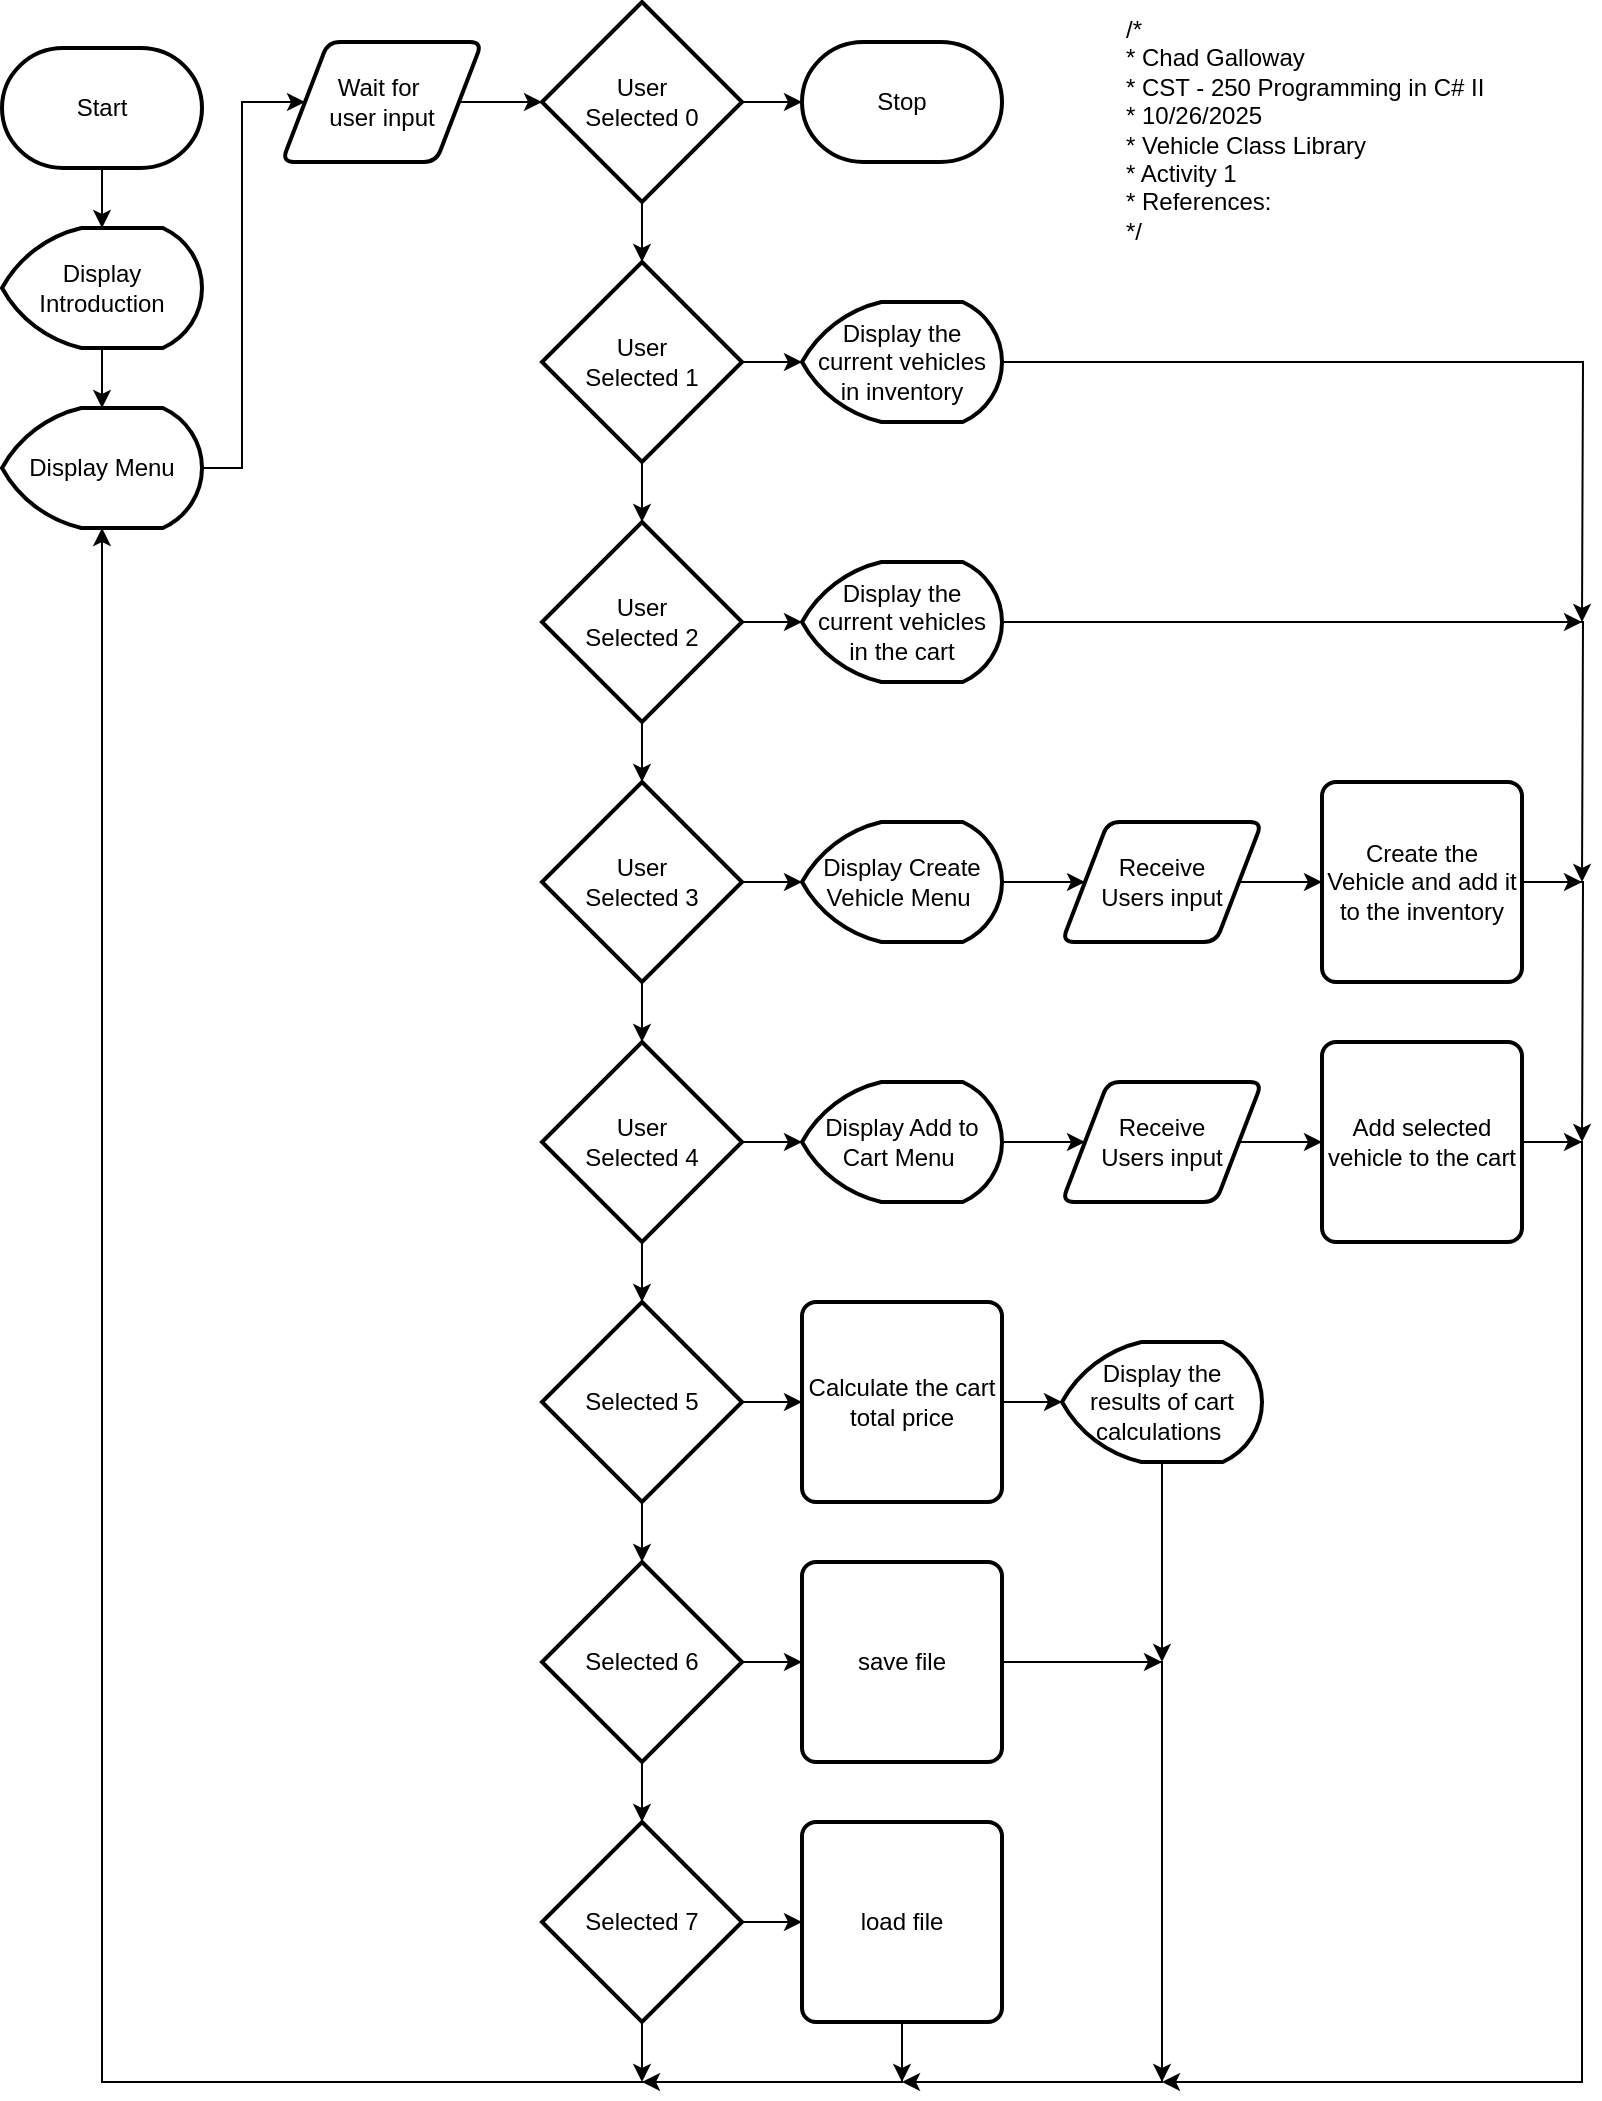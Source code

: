 <mxfile version="28.2.8">
  <diagram id="9Ee042pRYzr10-zepNjb" name="Page-1">
    <mxGraphModel dx="1426" dy="743" grid="1" gridSize="10" guides="1" tooltips="1" connect="1" arrows="1" fold="1" page="1" pageScale="1" pageWidth="850" pageHeight="1100" math="0" shadow="0">
      <root>
        <mxCell id="0" />
        <mxCell id="1" parent="0" />
        <mxCell id="4n1HNu-v_c5PCeEHcLF9-17" value="" style="edgeStyle=orthogonalEdgeStyle;rounded=0;orthogonalLoop=1;jettySize=auto;html=1;" edge="1" parent="1" source="4n1HNu-v_c5PCeEHcLF9-1" target="4n1HNu-v_c5PCeEHcLF9-2">
          <mxGeometry relative="1" as="geometry" />
        </mxCell>
        <mxCell id="4n1HNu-v_c5PCeEHcLF9-1" value="Start" style="strokeWidth=2;html=1;shape=mxgraph.flowchart.terminator;whiteSpace=wrap;" vertex="1" parent="1">
          <mxGeometry x="30" y="53" width="100" height="60" as="geometry" />
        </mxCell>
        <mxCell id="4n1HNu-v_c5PCeEHcLF9-29" value="" style="edgeStyle=orthogonalEdgeStyle;rounded=0;orthogonalLoop=1;jettySize=auto;html=1;" edge="1" parent="1" source="4n1HNu-v_c5PCeEHcLF9-2" target="4n1HNu-v_c5PCeEHcLF9-28">
          <mxGeometry relative="1" as="geometry" />
        </mxCell>
        <mxCell id="4n1HNu-v_c5PCeEHcLF9-2" value="Display Introduction" style="strokeWidth=2;html=1;shape=mxgraph.flowchart.display;whiteSpace=wrap;" vertex="1" parent="1">
          <mxGeometry x="30" y="143" width="100" height="60" as="geometry" />
        </mxCell>
        <mxCell id="4n1HNu-v_c5PCeEHcLF9-20" value="" style="edgeStyle=orthogonalEdgeStyle;rounded=0;orthogonalLoop=1;jettySize=auto;html=1;" edge="1" parent="1" source="4n1HNu-v_c5PCeEHcLF9-3" target="4n1HNu-v_c5PCeEHcLF9-5">
          <mxGeometry relative="1" as="geometry" />
        </mxCell>
        <mxCell id="4n1HNu-v_c5PCeEHcLF9-21" value="" style="edgeStyle=orthogonalEdgeStyle;rounded=0;orthogonalLoop=1;jettySize=auto;html=1;" edge="1" parent="1" source="4n1HNu-v_c5PCeEHcLF9-3" target="4n1HNu-v_c5PCeEHcLF9-7">
          <mxGeometry relative="1" as="geometry" />
        </mxCell>
        <mxCell id="4n1HNu-v_c5PCeEHcLF9-3" value="User&lt;div&gt;Selected 0&lt;/div&gt;" style="strokeWidth=2;html=1;shape=mxgraph.flowchart.decision;whiteSpace=wrap;" vertex="1" parent="1">
          <mxGeometry x="300" y="30" width="100" height="100" as="geometry" />
        </mxCell>
        <mxCell id="4n1HNu-v_c5PCeEHcLF9-5" value="Stop" style="strokeWidth=2;html=1;shape=mxgraph.flowchart.terminator;whiteSpace=wrap;" vertex="1" parent="1">
          <mxGeometry x="430" y="50" width="100" height="60" as="geometry" />
        </mxCell>
        <mxCell id="4n1HNu-v_c5PCeEHcLF9-22" value="" style="edgeStyle=orthogonalEdgeStyle;rounded=0;orthogonalLoop=1;jettySize=auto;html=1;" edge="1" parent="1" source="4n1HNu-v_c5PCeEHcLF9-7" target="4n1HNu-v_c5PCeEHcLF9-8">
          <mxGeometry relative="1" as="geometry" />
        </mxCell>
        <mxCell id="4n1HNu-v_c5PCeEHcLF9-68" value="" style="edgeStyle=orthogonalEdgeStyle;rounded=0;orthogonalLoop=1;jettySize=auto;html=1;" edge="1" parent="1" source="4n1HNu-v_c5PCeEHcLF9-7" target="4n1HNu-v_c5PCeEHcLF9-48">
          <mxGeometry relative="1" as="geometry" />
        </mxCell>
        <mxCell id="4n1HNu-v_c5PCeEHcLF9-7" value="User&lt;div&gt;Selected 1&lt;/div&gt;" style="strokeWidth=2;html=1;shape=mxgraph.flowchart.decision;whiteSpace=wrap;" vertex="1" parent="1">
          <mxGeometry x="300" y="160" width="100" height="100" as="geometry" />
        </mxCell>
        <mxCell id="4n1HNu-v_c5PCeEHcLF9-23" value="" style="edgeStyle=orthogonalEdgeStyle;rounded=0;orthogonalLoop=1;jettySize=auto;html=1;" edge="1" parent="1" source="4n1HNu-v_c5PCeEHcLF9-8" target="4n1HNu-v_c5PCeEHcLF9-10">
          <mxGeometry relative="1" as="geometry" />
        </mxCell>
        <mxCell id="4n1HNu-v_c5PCeEHcLF9-67" value="" style="edgeStyle=orthogonalEdgeStyle;rounded=0;orthogonalLoop=1;jettySize=auto;html=1;" edge="1" parent="1" source="4n1HNu-v_c5PCeEHcLF9-8" target="4n1HNu-v_c5PCeEHcLF9-49">
          <mxGeometry relative="1" as="geometry" />
        </mxCell>
        <mxCell id="4n1HNu-v_c5PCeEHcLF9-8" value="User&lt;div&gt;Selected 2&lt;/div&gt;" style="strokeWidth=2;html=1;shape=mxgraph.flowchart.decision;whiteSpace=wrap;" vertex="1" parent="1">
          <mxGeometry x="300" y="290" width="100" height="100" as="geometry" />
        </mxCell>
        <mxCell id="4n1HNu-v_c5PCeEHcLF9-24" value="" style="edgeStyle=orthogonalEdgeStyle;rounded=0;orthogonalLoop=1;jettySize=auto;html=1;" edge="1" parent="1" source="4n1HNu-v_c5PCeEHcLF9-10" target="4n1HNu-v_c5PCeEHcLF9-11">
          <mxGeometry relative="1" as="geometry" />
        </mxCell>
        <mxCell id="4n1HNu-v_c5PCeEHcLF9-64" value="" style="edgeStyle=orthogonalEdgeStyle;rounded=0;orthogonalLoop=1;jettySize=auto;html=1;" edge="1" parent="1" source="4n1HNu-v_c5PCeEHcLF9-10" target="4n1HNu-v_c5PCeEHcLF9-51">
          <mxGeometry relative="1" as="geometry" />
        </mxCell>
        <mxCell id="4n1HNu-v_c5PCeEHcLF9-10" value="User&lt;div&gt;Selected 3&lt;/div&gt;" style="strokeWidth=2;html=1;shape=mxgraph.flowchart.decision;whiteSpace=wrap;" vertex="1" parent="1">
          <mxGeometry x="300" y="420" width="100" height="100" as="geometry" />
        </mxCell>
        <mxCell id="4n1HNu-v_c5PCeEHcLF9-25" value="" style="edgeStyle=orthogonalEdgeStyle;rounded=0;orthogonalLoop=1;jettySize=auto;html=1;" edge="1" parent="1" source="4n1HNu-v_c5PCeEHcLF9-11" target="4n1HNu-v_c5PCeEHcLF9-13">
          <mxGeometry relative="1" as="geometry" />
        </mxCell>
        <mxCell id="4n1HNu-v_c5PCeEHcLF9-61" value="" style="edgeStyle=orthogonalEdgeStyle;rounded=0;orthogonalLoop=1;jettySize=auto;html=1;" edge="1" parent="1" source="4n1HNu-v_c5PCeEHcLF9-11" target="4n1HNu-v_c5PCeEHcLF9-55">
          <mxGeometry relative="1" as="geometry" />
        </mxCell>
        <mxCell id="4n1HNu-v_c5PCeEHcLF9-11" value="User&lt;div&gt;Selected 4&lt;/div&gt;" style="strokeWidth=2;html=1;shape=mxgraph.flowchart.decision;whiteSpace=wrap;" vertex="1" parent="1">
          <mxGeometry x="300" y="550" width="100" height="100" as="geometry" />
        </mxCell>
        <mxCell id="4n1HNu-v_c5PCeEHcLF9-19" value="" style="edgeStyle=orthogonalEdgeStyle;rounded=0;orthogonalLoop=1;jettySize=auto;html=1;" edge="1" parent="1" source="4n1HNu-v_c5PCeEHcLF9-12" target="4n1HNu-v_c5PCeEHcLF9-3">
          <mxGeometry relative="1" as="geometry" />
        </mxCell>
        <mxCell id="4n1HNu-v_c5PCeEHcLF9-12" value="Wait for&amp;nbsp;&lt;div&gt;user input&lt;/div&gt;" style="shape=parallelogram;html=1;strokeWidth=2;perimeter=parallelogramPerimeter;whiteSpace=wrap;rounded=1;arcSize=12;size=0.23;" vertex="1" parent="1">
          <mxGeometry x="170" y="50" width="100" height="60" as="geometry" />
        </mxCell>
        <mxCell id="4n1HNu-v_c5PCeEHcLF9-26" value="" style="edgeStyle=orthogonalEdgeStyle;rounded=0;orthogonalLoop=1;jettySize=auto;html=1;" edge="1" parent="1" source="4n1HNu-v_c5PCeEHcLF9-13" target="4n1HNu-v_c5PCeEHcLF9-14">
          <mxGeometry relative="1" as="geometry" />
        </mxCell>
        <mxCell id="4n1HNu-v_c5PCeEHcLF9-45" value="" style="edgeStyle=orthogonalEdgeStyle;rounded=0;orthogonalLoop=1;jettySize=auto;html=1;" edge="1" parent="1" source="4n1HNu-v_c5PCeEHcLF9-13" target="4n1HNu-v_c5PCeEHcLF9-37">
          <mxGeometry relative="1" as="geometry" />
        </mxCell>
        <mxCell id="4n1HNu-v_c5PCeEHcLF9-13" value="Selected 5" style="strokeWidth=2;html=1;shape=mxgraph.flowchart.decision;whiteSpace=wrap;" vertex="1" parent="1">
          <mxGeometry x="300" y="680" width="100" height="100" as="geometry" />
        </mxCell>
        <mxCell id="4n1HNu-v_c5PCeEHcLF9-27" value="" style="edgeStyle=orthogonalEdgeStyle;rounded=0;orthogonalLoop=1;jettySize=auto;html=1;" edge="1" parent="1" source="4n1HNu-v_c5PCeEHcLF9-14" target="4n1HNu-v_c5PCeEHcLF9-15">
          <mxGeometry relative="1" as="geometry" />
        </mxCell>
        <mxCell id="4n1HNu-v_c5PCeEHcLF9-44" value="" style="edgeStyle=orthogonalEdgeStyle;rounded=0;orthogonalLoop=1;jettySize=auto;html=1;" edge="1" parent="1" source="4n1HNu-v_c5PCeEHcLF9-14" target="4n1HNu-v_c5PCeEHcLF9-38">
          <mxGeometry relative="1" as="geometry" />
        </mxCell>
        <mxCell id="4n1HNu-v_c5PCeEHcLF9-14" value="Selected 6" style="strokeWidth=2;html=1;shape=mxgraph.flowchart.decision;whiteSpace=wrap;" vertex="1" parent="1">
          <mxGeometry x="300" y="810" width="100" height="100" as="geometry" />
        </mxCell>
        <mxCell id="4n1HNu-v_c5PCeEHcLF9-32" style="edgeStyle=orthogonalEdgeStyle;rounded=0;orthogonalLoop=1;jettySize=auto;html=1;exitX=0.5;exitY=1;exitDx=0;exitDy=0;exitPerimeter=0;" edge="1" parent="1" source="4n1HNu-v_c5PCeEHcLF9-15">
          <mxGeometry relative="1" as="geometry">
            <mxPoint x="350" y="1070" as="targetPoint" />
          </mxGeometry>
        </mxCell>
        <mxCell id="4n1HNu-v_c5PCeEHcLF9-42" value="" style="edgeStyle=orthogonalEdgeStyle;rounded=0;orthogonalLoop=1;jettySize=auto;html=1;" edge="1" parent="1" source="4n1HNu-v_c5PCeEHcLF9-15" target="4n1HNu-v_c5PCeEHcLF9-39">
          <mxGeometry relative="1" as="geometry" />
        </mxCell>
        <mxCell id="4n1HNu-v_c5PCeEHcLF9-15" value="Selected 7" style="strokeWidth=2;html=1;shape=mxgraph.flowchart.decision;whiteSpace=wrap;" vertex="1" parent="1">
          <mxGeometry x="300" y="940" width="100" height="100" as="geometry" />
        </mxCell>
        <mxCell id="4n1HNu-v_c5PCeEHcLF9-30" style="edgeStyle=orthogonalEdgeStyle;rounded=0;orthogonalLoop=1;jettySize=auto;html=1;exitX=1;exitY=0.5;exitDx=0;exitDy=0;exitPerimeter=0;" edge="1" parent="1" source="4n1HNu-v_c5PCeEHcLF9-28" target="4n1HNu-v_c5PCeEHcLF9-12">
          <mxGeometry relative="1" as="geometry">
            <mxPoint x="150" y="70" as="targetPoint" />
            <Array as="points">
              <mxPoint x="150" y="263" />
              <mxPoint x="150" y="80" />
            </Array>
          </mxGeometry>
        </mxCell>
        <mxCell id="4n1HNu-v_c5PCeEHcLF9-28" value="Display Menu" style="strokeWidth=2;html=1;shape=mxgraph.flowchart.display;whiteSpace=wrap;" vertex="1" parent="1">
          <mxGeometry x="30" y="233" width="100" height="60" as="geometry" />
        </mxCell>
        <mxCell id="4n1HNu-v_c5PCeEHcLF9-71" style="edgeStyle=orthogonalEdgeStyle;rounded=0;orthogonalLoop=1;jettySize=auto;html=1;exitX=1;exitY=0.5;exitDx=0;exitDy=0;" edge="1" parent="1" source="4n1HNu-v_c5PCeEHcLF9-35">
          <mxGeometry relative="1" as="geometry">
            <mxPoint x="820" y="600" as="targetPoint" />
          </mxGeometry>
        </mxCell>
        <mxCell id="4n1HNu-v_c5PCeEHcLF9-73" style="edgeStyle=orthogonalEdgeStyle;rounded=0;orthogonalLoop=1;jettySize=auto;html=1;exitX=1;exitY=0.5;exitDx=0;exitDy=0;" edge="1" parent="1" source="4n1HNu-v_c5PCeEHcLF9-35">
          <mxGeometry relative="1" as="geometry">
            <mxPoint x="820" y="470" as="targetPoint" />
          </mxGeometry>
        </mxCell>
        <mxCell id="4n1HNu-v_c5PCeEHcLF9-35" value="Create the Vehicle and add it to the inventory" style="rounded=1;whiteSpace=wrap;html=1;absoluteArcSize=1;arcSize=14;strokeWidth=2;" vertex="1" parent="1">
          <mxGeometry x="690" y="420" width="100" height="100" as="geometry" />
        </mxCell>
        <mxCell id="4n1HNu-v_c5PCeEHcLF9-60" value="" style="edgeStyle=orthogonalEdgeStyle;rounded=0;orthogonalLoop=1;jettySize=auto;html=1;" edge="1" parent="1" source="4n1HNu-v_c5PCeEHcLF9-37" target="4n1HNu-v_c5PCeEHcLF9-56">
          <mxGeometry relative="1" as="geometry" />
        </mxCell>
        <mxCell id="4n1HNu-v_c5PCeEHcLF9-37" value="Calculate the cart total price" style="rounded=1;whiteSpace=wrap;html=1;absoluteArcSize=1;arcSize=14;strokeWidth=2;" vertex="1" parent="1">
          <mxGeometry x="430" y="680" width="100" height="100" as="geometry" />
        </mxCell>
        <mxCell id="4n1HNu-v_c5PCeEHcLF9-57" style="edgeStyle=orthogonalEdgeStyle;rounded=0;orthogonalLoop=1;jettySize=auto;html=1;exitX=1;exitY=0.5;exitDx=0;exitDy=0;" edge="1" parent="1" source="4n1HNu-v_c5PCeEHcLF9-38">
          <mxGeometry relative="1" as="geometry">
            <mxPoint x="480" y="1070" as="targetPoint" />
            <Array as="points">
              <mxPoint x="610" y="860" />
              <mxPoint x="610" y="1070" />
            </Array>
          </mxGeometry>
        </mxCell>
        <mxCell id="4n1HNu-v_c5PCeEHcLF9-59" style="edgeStyle=orthogonalEdgeStyle;rounded=0;orthogonalLoop=1;jettySize=auto;html=1;exitX=1;exitY=0.5;exitDx=0;exitDy=0;" edge="1" parent="1" source="4n1HNu-v_c5PCeEHcLF9-38">
          <mxGeometry relative="1" as="geometry">
            <mxPoint x="610" y="860" as="targetPoint" />
          </mxGeometry>
        </mxCell>
        <mxCell id="4n1HNu-v_c5PCeEHcLF9-38" value="save file" style="rounded=1;whiteSpace=wrap;html=1;absoluteArcSize=1;arcSize=14;strokeWidth=2;" vertex="1" parent="1">
          <mxGeometry x="430" y="810" width="100" height="100" as="geometry" />
        </mxCell>
        <mxCell id="4n1HNu-v_c5PCeEHcLF9-40" style="edgeStyle=orthogonalEdgeStyle;rounded=0;orthogonalLoop=1;jettySize=auto;html=1;exitX=0.5;exitY=1;exitDx=0;exitDy=0;" edge="1" parent="1" source="4n1HNu-v_c5PCeEHcLF9-39">
          <mxGeometry relative="1" as="geometry">
            <mxPoint x="350" y="1070" as="targetPoint" />
            <Array as="points">
              <mxPoint x="480" y="1070" />
              <mxPoint x="410" y="1070" />
            </Array>
          </mxGeometry>
        </mxCell>
        <mxCell id="4n1HNu-v_c5PCeEHcLF9-41" style="edgeStyle=orthogonalEdgeStyle;rounded=0;orthogonalLoop=1;jettySize=auto;html=1;exitX=0.5;exitY=1;exitDx=0;exitDy=0;" edge="1" parent="1" source="4n1HNu-v_c5PCeEHcLF9-39">
          <mxGeometry relative="1" as="geometry">
            <mxPoint x="480" y="1070" as="targetPoint" />
          </mxGeometry>
        </mxCell>
        <mxCell id="4n1HNu-v_c5PCeEHcLF9-39" value="load file" style="rounded=1;whiteSpace=wrap;html=1;absoluteArcSize=1;arcSize=14;strokeWidth=2;" vertex="1" parent="1">
          <mxGeometry x="430" y="940" width="100" height="100" as="geometry" />
        </mxCell>
        <mxCell id="4n1HNu-v_c5PCeEHcLF9-76" style="edgeStyle=orthogonalEdgeStyle;rounded=0;orthogonalLoop=1;jettySize=auto;html=1;exitX=1;exitY=0.5;exitDx=0;exitDy=0;exitPerimeter=0;" edge="1" parent="1" source="4n1HNu-v_c5PCeEHcLF9-48">
          <mxGeometry relative="1" as="geometry">
            <mxPoint x="820" y="340" as="targetPoint" />
          </mxGeometry>
        </mxCell>
        <mxCell id="4n1HNu-v_c5PCeEHcLF9-48" value="Display the current vehicles&lt;div&gt;in inventory&lt;/div&gt;" style="strokeWidth=2;html=1;shape=mxgraph.flowchart.display;whiteSpace=wrap;" vertex="1" parent="1">
          <mxGeometry x="430" y="180" width="100" height="60" as="geometry" />
        </mxCell>
        <mxCell id="4n1HNu-v_c5PCeEHcLF9-74" style="edgeStyle=orthogonalEdgeStyle;rounded=0;orthogonalLoop=1;jettySize=auto;html=1;exitX=1;exitY=0.5;exitDx=0;exitDy=0;exitPerimeter=0;" edge="1" parent="1" source="4n1HNu-v_c5PCeEHcLF9-49">
          <mxGeometry relative="1" as="geometry">
            <mxPoint x="820" y="470" as="targetPoint" />
          </mxGeometry>
        </mxCell>
        <mxCell id="4n1HNu-v_c5PCeEHcLF9-75" style="edgeStyle=orthogonalEdgeStyle;rounded=0;orthogonalLoop=1;jettySize=auto;html=1;exitX=1;exitY=0.5;exitDx=0;exitDy=0;exitPerimeter=0;" edge="1" parent="1" source="4n1HNu-v_c5PCeEHcLF9-49">
          <mxGeometry relative="1" as="geometry">
            <mxPoint x="820" y="340" as="targetPoint" />
          </mxGeometry>
        </mxCell>
        <mxCell id="4n1HNu-v_c5PCeEHcLF9-49" value="Display the current vehicles&lt;div&gt;in the cart&lt;/div&gt;" style="strokeWidth=2;html=1;shape=mxgraph.flowchart.display;whiteSpace=wrap;" vertex="1" parent="1">
          <mxGeometry x="430" y="310" width="100" height="60" as="geometry" />
        </mxCell>
        <mxCell id="4n1HNu-v_c5PCeEHcLF9-66" value="" style="edgeStyle=orthogonalEdgeStyle;rounded=0;orthogonalLoop=1;jettySize=auto;html=1;" edge="1" parent="1" source="4n1HNu-v_c5PCeEHcLF9-50" target="4n1HNu-v_c5PCeEHcLF9-35">
          <mxGeometry relative="1" as="geometry" />
        </mxCell>
        <mxCell id="4n1HNu-v_c5PCeEHcLF9-50" value="Receive&lt;div&gt;Users input&lt;/div&gt;" style="shape=parallelogram;html=1;strokeWidth=2;perimeter=parallelogramPerimeter;whiteSpace=wrap;rounded=1;arcSize=12;size=0.23;" vertex="1" parent="1">
          <mxGeometry x="560" y="440" width="100" height="60" as="geometry" />
        </mxCell>
        <mxCell id="4n1HNu-v_c5PCeEHcLF9-65" value="" style="edgeStyle=orthogonalEdgeStyle;rounded=0;orthogonalLoop=1;jettySize=auto;html=1;" edge="1" parent="1" source="4n1HNu-v_c5PCeEHcLF9-51" target="4n1HNu-v_c5PCeEHcLF9-50">
          <mxGeometry relative="1" as="geometry" />
        </mxCell>
        <mxCell id="4n1HNu-v_c5PCeEHcLF9-51" value="Display Create Vehicle Menu&amp;nbsp;" style="strokeWidth=2;html=1;shape=mxgraph.flowchart.display;whiteSpace=wrap;" vertex="1" parent="1">
          <mxGeometry x="430" y="440" width="100" height="60" as="geometry" />
        </mxCell>
        <mxCell id="4n1HNu-v_c5PCeEHcLF9-52" value="" style="endArrow=classic;html=1;rounded=0;entryX=0.5;entryY=1;entryDx=0;entryDy=0;entryPerimeter=0;" edge="1" parent="1" target="4n1HNu-v_c5PCeEHcLF9-28">
          <mxGeometry width="50" height="50" relative="1" as="geometry">
            <mxPoint x="360" y="1070" as="sourcePoint" />
            <mxPoint x="80" y="560" as="targetPoint" />
            <Array as="points">
              <mxPoint x="80" y="1070" />
            </Array>
          </mxGeometry>
        </mxCell>
        <mxCell id="4n1HNu-v_c5PCeEHcLF9-70" style="edgeStyle=orthogonalEdgeStyle;rounded=0;orthogonalLoop=1;jettySize=auto;html=1;exitX=1;exitY=0.5;exitDx=0;exitDy=0;" edge="1" parent="1" source="4n1HNu-v_c5PCeEHcLF9-53">
          <mxGeometry relative="1" as="geometry">
            <mxPoint x="610" y="1070" as="targetPoint" />
            <Array as="points">
              <mxPoint x="820" y="600" />
              <mxPoint x="820" y="1070" />
            </Array>
          </mxGeometry>
        </mxCell>
        <mxCell id="4n1HNu-v_c5PCeEHcLF9-72" style="edgeStyle=orthogonalEdgeStyle;rounded=0;orthogonalLoop=1;jettySize=auto;html=1;exitX=1;exitY=0.5;exitDx=0;exitDy=0;" edge="1" parent="1" source="4n1HNu-v_c5PCeEHcLF9-53">
          <mxGeometry relative="1" as="geometry">
            <mxPoint x="820" y="600" as="targetPoint" />
          </mxGeometry>
        </mxCell>
        <mxCell id="4n1HNu-v_c5PCeEHcLF9-53" value="Add selected vehicle to the cart" style="rounded=1;whiteSpace=wrap;html=1;absoluteArcSize=1;arcSize=14;strokeWidth=2;" vertex="1" parent="1">
          <mxGeometry x="690" y="550" width="100" height="100" as="geometry" />
        </mxCell>
        <mxCell id="4n1HNu-v_c5PCeEHcLF9-63" value="" style="edgeStyle=orthogonalEdgeStyle;rounded=0;orthogonalLoop=1;jettySize=auto;html=1;" edge="1" parent="1" source="4n1HNu-v_c5PCeEHcLF9-54" target="4n1HNu-v_c5PCeEHcLF9-53">
          <mxGeometry relative="1" as="geometry" />
        </mxCell>
        <mxCell id="4n1HNu-v_c5PCeEHcLF9-54" value="Receive&lt;div&gt;Users input&lt;/div&gt;" style="shape=parallelogram;html=1;strokeWidth=2;perimeter=parallelogramPerimeter;whiteSpace=wrap;rounded=1;arcSize=12;size=0.23;" vertex="1" parent="1">
          <mxGeometry x="560" y="570" width="100" height="60" as="geometry" />
        </mxCell>
        <mxCell id="4n1HNu-v_c5PCeEHcLF9-62" value="" style="edgeStyle=orthogonalEdgeStyle;rounded=0;orthogonalLoop=1;jettySize=auto;html=1;" edge="1" parent="1" source="4n1HNu-v_c5PCeEHcLF9-55" target="4n1HNu-v_c5PCeEHcLF9-54">
          <mxGeometry relative="1" as="geometry" />
        </mxCell>
        <mxCell id="4n1HNu-v_c5PCeEHcLF9-55" value="Display Add to Cart Menu&amp;nbsp;" style="strokeWidth=2;html=1;shape=mxgraph.flowchart.display;whiteSpace=wrap;" vertex="1" parent="1">
          <mxGeometry x="430" y="570" width="100" height="60" as="geometry" />
        </mxCell>
        <mxCell id="4n1HNu-v_c5PCeEHcLF9-58" style="edgeStyle=orthogonalEdgeStyle;rounded=0;orthogonalLoop=1;jettySize=auto;html=1;exitX=0.5;exitY=1;exitDx=0;exitDy=0;exitPerimeter=0;" edge="1" parent="1" source="4n1HNu-v_c5PCeEHcLF9-56">
          <mxGeometry relative="1" as="geometry">
            <mxPoint x="610" y="860" as="targetPoint" />
          </mxGeometry>
        </mxCell>
        <mxCell id="4n1HNu-v_c5PCeEHcLF9-56" value="Display the results of cart calculations&amp;nbsp;" style="strokeWidth=2;html=1;shape=mxgraph.flowchart.display;whiteSpace=wrap;" vertex="1" parent="1">
          <mxGeometry x="560" y="700" width="100" height="60" as="geometry" />
        </mxCell>
        <mxCell id="4n1HNu-v_c5PCeEHcLF9-79" value="" style="endArrow=classic;html=1;rounded=0;" edge="1" parent="1">
          <mxGeometry width="50" height="50" relative="1" as="geometry">
            <mxPoint x="610" y="860" as="sourcePoint" />
            <mxPoint x="610" y="1070" as="targetPoint" />
          </mxGeometry>
        </mxCell>
        <mxCell id="4n1HNu-v_c5PCeEHcLF9-80" value="/*&#xa; * Chad Galloway&#xa; * CST - 250 Programming in C# II&#xa; * 10/26/2025&#xa; * Vehicle Class Library&#xa; * Activity 1&#xa; * References:&#xa; */" style="text;whiteSpace=wrap;html=1;" vertex="1" parent="1">
          <mxGeometry x="590" y="30" width="210" height="140" as="geometry" />
        </mxCell>
      </root>
    </mxGraphModel>
  </diagram>
</mxfile>
